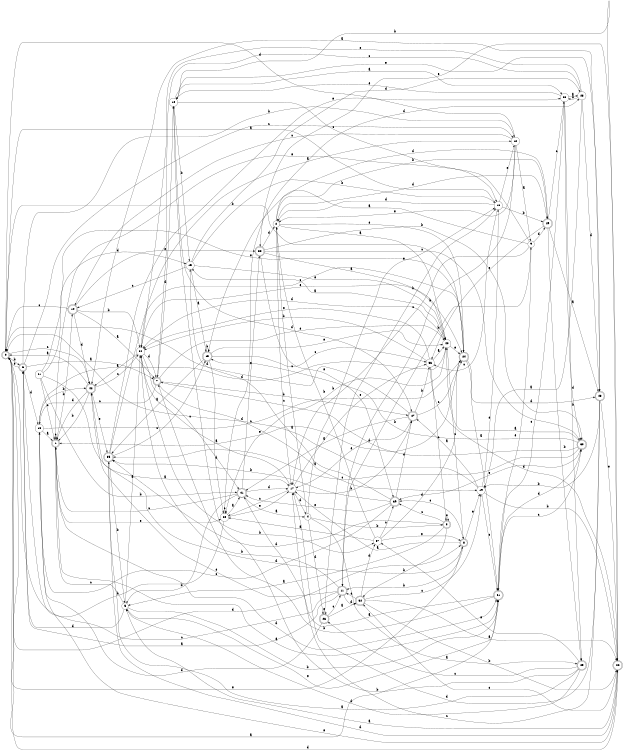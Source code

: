 digraph n35_7 {
__start0 [label="" shape="none"];

rankdir=LR;
size="8,5";

s0 [style="rounded,filled", color="black", fillcolor="white" shape="doublecircle", label="0"];
s1 [style="rounded,filled", color="black", fillcolor="white" shape="doublecircle", label="1"];
s2 [style="filled", color="black", fillcolor="white" shape="circle", label="2"];
s3 [style="rounded,filled", color="black", fillcolor="white" shape="doublecircle", label="3"];
s4 [style="filled", color="black", fillcolor="white" shape="circle", label="4"];
s5 [style="filled", color="black", fillcolor="white" shape="circle", label="5"];
s6 [style="rounded,filled", color="black", fillcolor="white" shape="doublecircle", label="6"];
s7 [style="rounded,filled", color="black", fillcolor="white" shape="doublecircle", label="7"];
s8 [style="rounded,filled", color="black", fillcolor="white" shape="doublecircle", label="8"];
s9 [style="filled", color="black", fillcolor="white" shape="circle", label="9"];
s10 [style="filled", color="black", fillcolor="white" shape="circle", label="10"];
s11 [style="rounded,filled", color="black", fillcolor="white" shape="doublecircle", label="11"];
s12 [style="filled", color="black", fillcolor="white" shape="circle", label="12"];
s13 [style="rounded,filled", color="black", fillcolor="white" shape="doublecircle", label="13"];
s14 [style="rounded,filled", color="black", fillcolor="white" shape="doublecircle", label="14"];
s15 [style="filled", color="black", fillcolor="white" shape="circle", label="15"];
s16 [style="filled", color="black", fillcolor="white" shape="circle", label="16"];
s17 [style="filled", color="black", fillcolor="white" shape="circle", label="17"];
s18 [style="filled", color="black", fillcolor="white" shape="circle", label="18"];
s19 [style="filled", color="black", fillcolor="white" shape="circle", label="19"];
s20 [style="filled", color="black", fillcolor="white" shape="circle", label="20"];
s21 [style="filled", color="black", fillcolor="white" shape="circle", label="21"];
s22 [style="rounded,filled", color="black", fillcolor="white" shape="doublecircle", label="22"];
s23 [style="rounded,filled", color="black", fillcolor="white" shape="doublecircle", label="23"];
s24 [style="rounded,filled", color="black", fillcolor="white" shape="doublecircle", label="24"];
s25 [style="rounded,filled", color="black", fillcolor="white" shape="doublecircle", label="25"];
s26 [style="rounded,filled", color="black", fillcolor="white" shape="doublecircle", label="26"];
s27 [style="rounded,filled", color="black", fillcolor="white" shape="doublecircle", label="27"];
s28 [style="filled", color="black", fillcolor="white" shape="circle", label="28"];
s29 [style="rounded,filled", color="black", fillcolor="white" shape="doublecircle", label="29"];
s30 [style="rounded,filled", color="black", fillcolor="white" shape="doublecircle", label="30"];
s31 [style="rounded,filled", color="black", fillcolor="white" shape="doublecircle", label="31"];
s32 [style="rounded,filled", color="black", fillcolor="white" shape="doublecircle", label="32"];
s33 [style="filled", color="black", fillcolor="white" shape="circle", label="33"];
s34 [style="filled", color="black", fillcolor="white" shape="circle", label="34"];
s35 [style="rounded,filled", color="black", fillcolor="white" shape="doublecircle", label="35"];
s36 [style="filled", color="black", fillcolor="white" shape="circle", label="36"];
s37 [style="filled", color="black", fillcolor="white" shape="circle", label="37"];
s38 [style="rounded,filled", color="black", fillcolor="white" shape="doublecircle", label="38"];
s39 [style="rounded,filled", color="black", fillcolor="white" shape="doublecircle", label="39"];
s40 [style="filled", color="black", fillcolor="white" shape="circle", label="40"];
s41 [style="rounded,filled", color="black", fillcolor="white" shape="doublecircle", label="41"];
s42 [style="rounded,filled", color="black", fillcolor="white" shape="doublecircle", label="42"];
s0 -> s31 [label="a"];
s0 -> s6 [label="b"];
s0 -> s42 [label="c"];
s0 -> s8 [label="d"];
s0 -> s8 [label="e"];
s1 -> s31 [label="a"];
s1 -> s14 [label="b"];
s1 -> s1 [label="c"];
s1 -> s31 [label="d"];
s1 -> s20 [label="e"];
s2 -> s40 [label="a"];
s2 -> s29 [label="b"];
s2 -> s17 [label="c"];
s2 -> s29 [label="d"];
s2 -> s24 [label="e"];
s3 -> s5 [label="a"];
s3 -> s32 [label="b"];
s3 -> s39 [label="c"];
s3 -> s35 [label="d"];
s3 -> s3 [label="e"];
s4 -> s25 [label="a"];
s4 -> s3 [label="b"];
s4 -> s2 [label="c"];
s4 -> s26 [label="d"];
s4 -> s16 [label="e"];
s5 -> s34 [label="a"];
s5 -> s31 [label="b"];
s5 -> s1 [label="c"];
s5 -> s6 [label="d"];
s5 -> s31 [label="e"];
s6 -> s7 [label="a"];
s6 -> s12 [label="b"];
s6 -> s12 [label="c"];
s6 -> s18 [label="d"];
s6 -> s0 [label="e"];
s7 -> s19 [label="a"];
s7 -> s27 [label="b"];
s7 -> s18 [label="c"];
s7 -> s10 [label="d"];
s7 -> s40 [label="e"];
s8 -> s17 [label="a"];
s8 -> s11 [label="b"];
s8 -> s39 [label="c"];
s8 -> s42 [label="d"];
s8 -> s19 [label="e"];
s9 -> s13 [label="a"];
s9 -> s11 [label="b"];
s9 -> s17 [label="c"];
s9 -> s29 [label="d"];
s9 -> s1 [label="e"];
s10 -> s33 [label="a"];
s10 -> s15 [label="b"];
s10 -> s16 [label="c"];
s10 -> s27 [label="d"];
s10 -> s23 [label="e"];
s11 -> s6 [label="a"];
s11 -> s34 [label="b"];
s11 -> s6 [label="c"];
s11 -> s32 [label="d"];
s11 -> s42 [label="e"];
s12 -> s9 [label="a"];
s12 -> s11 [label="b"];
s12 -> s14 [label="c"];
s12 -> s0 [label="d"];
s12 -> s2 [label="e"];
s13 -> s35 [label="a"];
s13 -> s13 [label="b"];
s13 -> s36 [label="c"];
s13 -> s20 [label="d"];
s13 -> s40 [label="e"];
s14 -> s7 [label="a"];
s14 -> s34 [label="b"];
s14 -> s0 [label="c"];
s14 -> s42 [label="d"];
s14 -> s38 [label="e"];
s15 -> s13 [label="a"];
s15 -> s16 [label="b"];
s15 -> s14 [label="c"];
s15 -> s28 [label="d"];
s15 -> s40 [label="e"];
s16 -> s0 [label="a"];
s16 -> s29 [label="b"];
s16 -> s36 [label="c"];
s16 -> s2 [label="d"];
s16 -> s12 [label="e"];
s17 -> s34 [label="a"];
s17 -> s27 [label="b"];
s17 -> s20 [label="c"];
s17 -> s4 [label="d"];
s17 -> s36 [label="e"];
s18 -> s1 [label="a"];
s18 -> s42 [label="b"];
s18 -> s24 [label="c"];
s18 -> s40 [label="d"];
s18 -> s22 [label="e"];
s19 -> s27 [label="a"];
s19 -> s22 [label="b"];
s19 -> s31 [label="c"];
s19 -> s0 [label="d"];
s19 -> s16 [label="e"];
s20 -> s41 [label="a"];
s20 -> s0 [label="b"];
s20 -> s20 [label="c"];
s20 -> s28 [label="d"];
s20 -> s17 [label="e"];
s21 -> s17 [label="a"];
s21 -> s41 [label="b"];
s21 -> s1 [label="c"];
s21 -> s15 [label="d"];
s21 -> s24 [label="e"];
s22 -> s5 [label="a"];
s22 -> s10 [label="b"];
s22 -> s32 [label="c"];
s22 -> s0 [label="d"];
s22 -> s38 [label="e"];
s23 -> s42 [label="a"];
s23 -> s19 [label="b"];
s23 -> s17 [label="c"];
s23 -> s17 [label="d"];
s23 -> s22 [label="e"];
s24 -> s31 [label="a"];
s24 -> s0 [label="b"];
s24 -> s34 [label="c"];
s24 -> s23 [label="d"];
s24 -> s1 [label="e"];
s25 -> s35 [label="a"];
s25 -> s10 [label="b"];
s25 -> s26 [label="c"];
s25 -> s5 [label="d"];
s25 -> s37 [label="e"];
s26 -> s32 [label="a"];
s26 -> s16 [label="b"];
s26 -> s11 [label="c"];
s26 -> s18 [label="d"];
s26 -> s26 [label="e"];
s27 -> s41 [label="a"];
s27 -> s36 [label="b"];
s27 -> s24 [label="c"];
s27 -> s0 [label="d"];
s27 -> s17 [label="e"];
s28 -> s19 [label="a"];
s28 -> s33 [label="b"];
s28 -> s7 [label="c"];
s28 -> s23 [label="d"];
s28 -> s34 [label="e"];
s29 -> s23 [label="a"];
s29 -> s25 [label="b"];
s29 -> s33 [label="c"];
s29 -> s2 [label="d"];
s29 -> s36 [label="e"];
s30 -> s40 [label="a"];
s30 -> s13 [label="b"];
s30 -> s35 [label="c"];
s30 -> s7 [label="d"];
s30 -> s39 [label="e"];
s31 -> s41 [label="a"];
s31 -> s7 [label="b"];
s31 -> s30 [label="c"];
s31 -> s30 [label="d"];
s31 -> s9 [label="e"];
s32 -> s22 [label="a"];
s32 -> s22 [label="b"];
s32 -> s19 [label="c"];
s32 -> s37 [label="d"];
s32 -> s11 [label="e"];
s33 -> s28 [label="a"];
s33 -> s25 [label="b"];
s33 -> s31 [label="c"];
s33 -> s30 [label="d"];
s33 -> s10 [label="e"];
s34 -> s42 [label="a"];
s34 -> s37 [label="b"];
s34 -> s41 [label="c"];
s34 -> s7 [label="d"];
s34 -> s24 [label="e"];
s35 -> s12 [label="a"];
s35 -> s5 [label="b"];
s35 -> s13 [label="c"];
s35 -> s22 [label="d"];
s35 -> s33 [label="e"];
s36 -> s40 [label="a"];
s36 -> s34 [label="b"];
s36 -> s3 [label="c"];
s36 -> s22 [label="d"];
s36 -> s34 [label="e"];
s37 -> s20 [label="a"];
s37 -> s2 [label="b"];
s37 -> s39 [label="c"];
s37 -> s24 [label="d"];
s37 -> s8 [label="e"];
s38 -> s40 [label="a"];
s38 -> s30 [label="b"];
s38 -> s30 [label="c"];
s38 -> s2 [label="d"];
s38 -> s39 [label="e"];
s39 -> s15 [label="a"];
s39 -> s35 [label="b"];
s39 -> s18 [label="c"];
s39 -> s27 [label="d"];
s39 -> s41 [label="e"];
s40 -> s15 [label="a"];
s40 -> s20 [label="b"];
s40 -> s8 [label="c"];
s40 -> s34 [label="d"];
s40 -> s24 [label="e"];
s41 -> s4 [label="a"];
s41 -> s5 [label="b"];
s41 -> s1 [label="c"];
s41 -> s17 [label="d"];
s41 -> s38 [label="e"];
s42 -> s0 [label="a"];
s42 -> s1 [label="b"];
s42 -> s34 [label="c"];
s42 -> s1 [label="d"];
s42 -> s35 [label="e"];

}